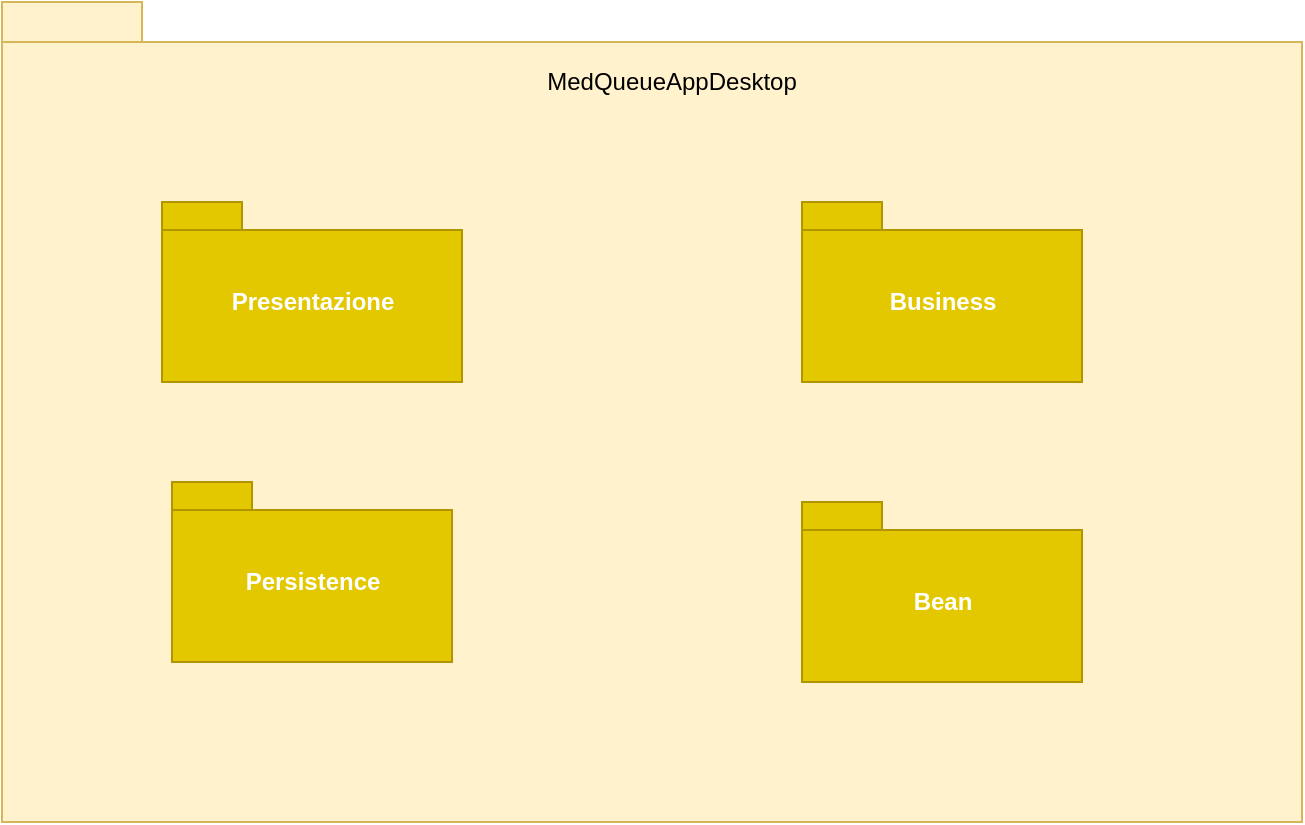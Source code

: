 <mxfile version="13.9.5" type="device"><diagram id="Q1mo6YhBjObfT2knx305" name="Pagina-1"><mxGraphModel dx="1008" dy="755" grid="1" gridSize="10" guides="1" tooltips="1" connect="1" arrows="1" fold="1" page="1" pageScale="1" pageWidth="827" pageHeight="1169" math="0" shadow="0"><root><mxCell id="0"/><mxCell id="1" parent="0"/><mxCell id="H8up62LFvIbN9ljGC1Kn-1" value="" style="shape=folder;fontStyle=1;spacingTop=10;tabWidth=70;tabHeight=20;tabPosition=left;html=1;fillColor=#fff2cc;strokeColor=#d6b656;" vertex="1" parent="1"><mxGeometry x="120" y="140" width="650" height="410" as="geometry"/></mxCell><mxCell id="H8up62LFvIbN9ljGC1Kn-2" value="MedQueueAppDesktop" style="text;html=1;strokeColor=none;fillColor=none;align=center;verticalAlign=middle;whiteSpace=wrap;rounded=0;" vertex="1" parent="1"><mxGeometry x="435" y="170" width="40" height="20" as="geometry"/></mxCell><mxCell id="H8up62LFvIbN9ljGC1Kn-3" value="Presentazione" style="shape=folder;fontStyle=1;spacingTop=10;tabWidth=40;tabHeight=14;tabPosition=left;html=1;fillColor=#e3c800;strokeColor=#B09500;fontColor=#ffffff;" vertex="1" parent="1"><mxGeometry x="200" y="240" width="150" height="90" as="geometry"/></mxCell><mxCell id="H8up62LFvIbN9ljGC1Kn-4" value="Business" style="shape=folder;fontStyle=1;spacingTop=10;tabWidth=40;tabHeight=14;tabPosition=left;html=1;fillColor=#e3c800;strokeColor=#B09500;fontColor=#ffffff;" vertex="1" parent="1"><mxGeometry x="520" y="240" width="140" height="90" as="geometry"/></mxCell><mxCell id="H8up62LFvIbN9ljGC1Kn-5" value="Persistence" style="shape=folder;fontStyle=1;spacingTop=10;tabWidth=40;tabHeight=14;tabPosition=left;html=1;fillColor=#e3c800;strokeColor=#B09500;fontColor=#ffffff;" vertex="1" parent="1"><mxGeometry x="205" y="380" width="140" height="90" as="geometry"/></mxCell><mxCell id="H8up62LFvIbN9ljGC1Kn-6" value="Bean" style="shape=folder;fontStyle=1;spacingTop=10;tabWidth=40;tabHeight=14;tabPosition=left;html=1;fillColor=#e3c800;strokeColor=#B09500;fontColor=#ffffff;" vertex="1" parent="1"><mxGeometry x="520" y="390" width="140" height="90" as="geometry"/></mxCell></root></mxGraphModel></diagram></mxfile>